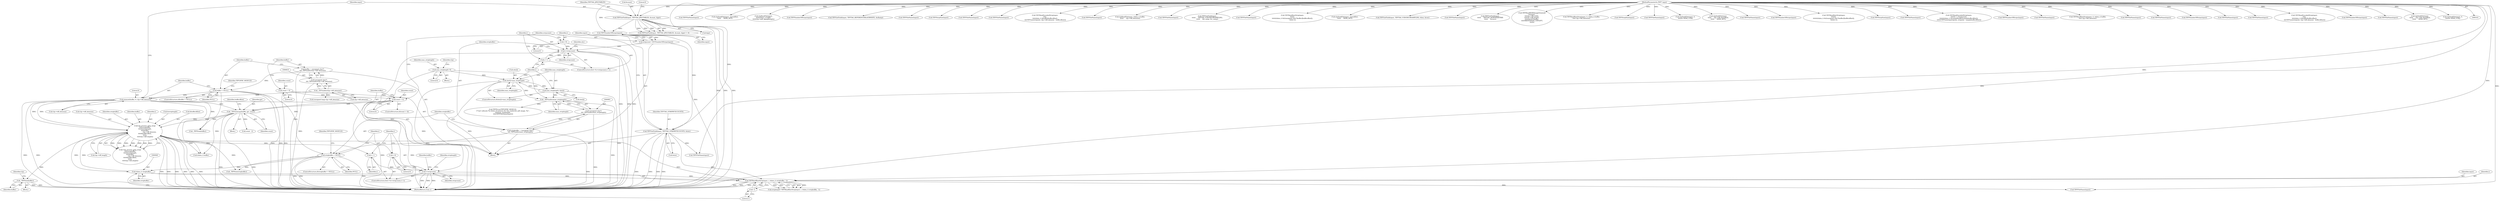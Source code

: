 digraph "0_libtiff_83a4b92815ea04969d494416eaae3d4c6b338e4a#diff-c8b4b355f9b5c06d585b23138e1c185f_4@API" {
"1000968" [label="(Call,_TIFFfree(buffer))"];
"1000946" [label="(Call,t2p_process_jpeg_strip(\n \t\t\t\t\tstripbuffer, \n \t\t\t\t\t&striplength, \n\t\t\t\t\tbuffer,\n                    t2p->tiff_datasize,\n \t\t\t\t\t&bufferoffset, \n \t\t\t\t\ti, \n \t\t\t\t\tt2p->tiff_length))"];
"1000939" [label="(Call,(tdata_t) stripbuffer)"];
"1000905" [label="(Call,stripbuffer==NULL)"];
"1000898" [label="(Call,stripbuffer = (unsigned char*)\n\t\t\t\t_TIFFmalloc(max_striplength))"];
"1000900" [label="(Call,(unsigned char*)\n\t\t\t\t_TIFFmalloc(max_striplength))"];
"1000902" [label="(Call,_TIFFmalloc(max_striplength))"];
"1000185" [label="(Call,max_striplength=0)"];
"1000888" [label="(Call,sbc[i]>max_striplength)"];
"1000893" [label="(Call,max_striplength=sbc[i])"];
"1000816" [label="(Call,buffer==NULL)"];
"1000807" [label="(Call,buffer = (unsigned char*)\n\t\t\t\t_TIFFmalloc(t2p->tiff_datasize))"];
"1000809" [label="(Call,(unsigned char*)\n\t\t\t\t_TIFFmalloc(t2p->tiff_datasize))"];
"1000811" [label="(Call,_TIFFmalloc(t2p->tiff_datasize))"];
"1000837" [label="(Call,memset(buffer, 0, t2p->tiff_datasize))"];
"1000859" [label="(Call,_TIFFmemcpy(buffer, jpt, count))"];
"1000855" [label="(Call,count > 4)"];
"1000804" [label="(Call,count = 0)"];
"1000936" [label="(Call,TIFFReadRawStrip(input, i, (tdata_t) stripbuffer, -1))"];
"1000872" [label="(Call,TIFFGetField(input, TIFFTAG_STRIPBYTECOUNTS, &sbc))"];
"1000870" [label="(Call,TIFFNumberOfStrips(input))"];
"1000845" [label="(Call,TIFFGetField(input, TIFFTAG_JPEGTABLES, &count, &jpt))"];
"1000105" [label="(MethodParameterIn,TIFF* input)"];
"1000928" [label="(Call,i<stripcount)"];
"1000925" [label="(Call,i=0)"];
"1000931" [label="(Call,i++)"];
"1000881" [label="(Call,i<stripcount)"];
"1000884" [label="(Call,i++)"];
"1000878" [label="(Call,i=0)"];
"1000868" [label="(Call,stripcount=TIFFNumberOfStrips(input))"];
"1000942" [label="(Call,-1)"];
"1000960" [label="(Block,)"];
"1000868" [label="(Call,stripcount=TIFFNumberOfStrips(input))"];
"1000890" [label="(Identifier,sbc)"];
"1000939" [label="(Call,(tdata_t) stripbuffer)"];
"1000845" [label="(Call,TIFFGetField(input, TIFFTAG_JPEGTABLES, &count, &jpt))"];
"1001159" [label="(Call,TIFFFileName(input))"];
"1000913" [label="(Call,TIFFFileName(input))"];
"1000909" [label="(Call,TIFFError(TIFF2PDF_MODULE, \n\t\"Can't allocate %u bytes of memory for t2p_readwrite_pdf_image, %s\", \n\t\t\t\t\tmax_striplength, \n\t\t\t\t\tTIFFFileName(input)))"];
"1000864" [label="(Identifier,bufferoffset)"];
"1000477" [label="(Call,t2pSeekFile(input, inputoffset,\n\t\t\t\t\t\t     SEEK_SET))"];
"1000464" [label="(Call,t2pReadFile(input,\n\t\t\t\t\t\t(tdata_t) buffer,\n\t\t\t\t\t\tt2p->pdf_ojpegiflength))"];
"1000848" [label="(Call,&count)"];
"1000873" [label="(Identifier,input)"];
"1000898" [label="(Call,stripbuffer = (unsigned char*)\n\t\t\t\t_TIFFmalloc(max_striplength))"];
"1000884" [label="(Call,i++)"];
"1000946" [label="(Call,t2p_process_jpeg_strip(\n \t\t\t\t\tstripbuffer, \n \t\t\t\t\t&striplength, \n\t\t\t\t\tbuffer,\n                    t2p->tiff_datasize,\n \t\t\t\t\t&bufferoffset, \n \t\t\t\t\ti, \n \t\t\t\t\tt2p->tiff_length))"];
"1000191" [label="(Identifier,t2p)"];
"1000838" [label="(Identifier,buffer)"];
"1000957" [label="(Call,t2p->tiff_length)"];
"1000956" [label="(Identifier,i)"];
"1000943" [label="(Literal,1)"];
"1000694" [label="(Call,TIFFNumberOfStrips(input))"];
"1000187" [label="(Literal,0)"];
"1000899" [label="(Identifier,stripbuffer)"];
"1000895" [label="(Call,sbc[i])"];
"1000839" [label="(Literal,0)"];
"1000928" [label="(Call,i<stripcount)"];
"1000852" [label="(Literal,0)"];
"1000945" [label="(Call,!t2p_process_jpeg_strip(\n \t\t\t\t\tstripbuffer, \n \t\t\t\t\t&striplength, \n\t\t\t\t\tbuffer,\n                    t2p->tiff_datasize,\n \t\t\t\t\t&bufferoffset, \n \t\t\t\t\ti, \n \t\t\t\t\tt2p->tiff_length))"];
"1001719" [label="(Call,TIFFGetField(input, TIFFTAG_REFERENCEBLACKWHITE, &xfloatp))"];
"1000815" [label="(ControlStructure,if(buffer==NULL))"];
"1000894" [label="(Identifier,max_striplength)"];
"1000926" [label="(Identifier,i)"];
"1000948" [label="(Call,&striplength)"];
"1000871" [label="(Identifier,input)"];
"1001093" [label="(Call,TIFFFileName(input))"];
"1000927" [label="(Literal,0)"];
"1000906" [label="(Identifier,stripbuffer)"];
"1000846" [label="(Identifier,input)"];
"1000804" [label="(Call,count = 0)"];
"1000806" [label="(Literal,0)"];
"1000882" [label="(Identifier,i)"];
"1000900" [label="(Call,(unsigned char*)\n\t\t\t\t_TIFFmalloc(max_striplength))"];
"1000887" [label="(ControlStructure,if(sbc[i]>max_striplength))"];
"1000855" [label="(Call,count > 4)"];
"1000968" [label="(Call,_TIFFfree(buffer))"];
"1000954" [label="(Call,&bufferoffset)"];
"1000893" [label="(Call,max_striplength=sbc[i])"];
"1000809" [label="(Call,(unsigned char*)\n\t\t\t\t_TIFFmalloc(t2p->tiff_datasize))"];
"1001118" [label="(Call,TIFFStripSize(input))"];
"1000902" [label="(Call,_TIFFmalloc(max_striplength))"];
"1000934" [label="(Call,striplength=TIFFReadRawStrip(input, i, (tdata_t) stripbuffer, -1))"];
"1001263" [label="(Call,TIFFFileName(input))"];
"1000634" [label="(Call,TIFFFileName(input))"];
"1000995" [label="(Call,_TIFFfree(stripbuffer))"];
"1000883" [label="(Identifier,stripcount)"];
"1001067" [label="(Call,TIFFReadEncodedStrip(input, \n\t\t\t\ti, \n\t\t\t\t(tdata_t) &buffer[bufferoffset], \n\t\t\t\tTIFFmin(stripsize, t2p->tiff_datasize - bufferoffset)))"];
"1000816" [label="(Call,buffer==NULL)"];
"1000915" [label="(Call,_TIFFfree(buffer))"];
"1001566" [label="(Call,TIFFFileName(input))"];
"1000874" [label="(Identifier,TIFFTAG_STRIPBYTECOUNTS)"];
"1000422" [label="(Call,t2pReadFile(input, (tdata_t) buffer,\n\t\t\t\t\t\t     t2p->tiff_datasize))"];
"1000878" [label="(Call,i=0)"];
"1000904" [label="(ControlStructure,if(stripbuffer==NULL))"];
"1000231" [label="(Call,TIFFFileName(input))"];
"1000481" [label="(Call,TIFFGetField(input,\n\t\t\t\t\t\t     TIFFTAG_YCBCRSUBSAMPLING,\n\t\t\t\t\t\t     &h_samp, &v_samp))"];
"1001424" [label="(Call,TIFFFileName(input))"];
"1000951" [label="(Call,t2p->tiff_datasize)"];
"1000964" [label="(Call,TIFFFileName(input))"];
"1000972" [label="(Identifier,t2p)"];
"1000869" [label="(Identifier,stripcount)"];
"1000881" [label="(Call,i<stripcount)"];
"1000731" [label="(Call,TIFFReadRawStrip(input, \n\t\t\t\t\t\ti, \n\t\t\t\t\t\t(tdata_t) &(((unsigned char*)buffer)[bufferoffset]), \n\t\t\t\t\t\t-1))"];
"1000430" [label="(Call,t2pSeekFile(input, inputoffset,\n\t\t\t\t\t\t     SEEK_SET))"];
"1001945" [label="(MethodReturn,tsize_t)"];
"1000947" [label="(Identifier,stripbuffer)"];
"1000105" [label="(MethodParameterIn,TIFF* input)"];
"1000808" [label="(Identifier,buffer)"];
"1001694" [label="(Call,TIFFGetField(input, TIFFTAG_YCBCRSUBSAMPLING, &hor, &ver))"];
"1000932" [label="(Identifier,i)"];
"1000664" [label="(Call,TIFFFileName(input))"];
"1000807" [label="(Call,buffer = (unsigned char*)\n\t\t\t\t_TIFFmalloc(t2p->tiff_datasize))"];
"1000529" [label="(Call,TIFFGetField(input,\n\t\t\t\t\t\t     TIFFTAG_ROWSPERSTRIP,\n\t\t\t\t\t\t     &rows))"];
"1000859" [label="(Call,_TIFFmemcpy(buffer, jpt, count))"];
"1000856" [label="(Identifier,count)"];
"1000888" [label="(Call,sbc[i]>max_striplength)"];
"1000969" [label="(Identifier,buffer)"];
"1000950" [label="(Identifier,buffer)"];
"1001549" [label="(Call,TIFFReadRGBAImageOriented(\n\t\t\t\tinput, \n\t\t\t\tt2p->tiff_width, \n\t\t\t\tt2p->tiff_length, \n\t\t\t\t(uint32*)buffer, \n\t\t\t\tORIENTATION_TOPLEFT,\n\t\t\t\t0))"];
"1000823" [label="(Call,(unsigned long) t2p->tiff_datasize)"];
"1000854" [label="(ControlStructure,if(count > 4))"];
"1000877" [label="(ControlStructure,for(i=0;i<stripcount;i++))"];
"1000240" [label="(Call,TIFFReadRawStrip(input, 0, (tdata_t) buffer,\n\t\t\t\t\t t2p->tiff_datasize))"];
"1000840" [label="(Call,t2p->tiff_datasize)"];
"1000929" [label="(Identifier,i)"];
"1000847" [label="(Identifier,TIFFTAG_JPEGTABLES)"];
"1000186" [label="(Identifier,max_striplength)"];
"1000818" [label="(Identifier,NULL)"];
"1001049" [label="(Call,TIFFStripSize(input))"];
"1000991" [label="(Call,(tdata_t) buffer)"];
"1001531" [label="(Call,TIFFFileName(input))"];
"1000942" [label="(Call,-1)"];
"1000872" [label="(Call,TIFFGetField(input, TIFFTAG_STRIPBYTECOUNTS, &sbc))"];
"1000905" [label="(Call,stripbuffer==NULL)"];
"1000107" [label="(Block,)"];
"1000185" [label="(Call,max_striplength=0)"];
"1000979" [label="(Identifier,buffer)"];
"1000862" [label="(Identifier,count)"];
"1000907" [label="(Identifier,NULL)"];
"1000885" [label="(Identifier,i)"];
"1000935" [label="(Identifier,striplength)"];
"1000860" [label="(Identifier,buffer)"];
"1000844" [label="(Call,TIFFGetField(input, TIFFTAG_JPEGTABLES, &count, &jpt) != 0)"];
"1000937" [label="(Identifier,input)"];
"1000452" [label="(Call,t2pSeekFile(input, 0,\n\t\t\t\t\t\t\t\t SEEK_CUR))"];
"1000837" [label="(Call,memset(buffer, 0, t2p->tiff_datasize))"];
"1000456" [label="(Call,t2pSeekFile(input,\n\t\t\t\t\t\t     t2p->tiff_dataoffset,\n\t\t\t\t\t\t     SEEK_SET))"];
"1000828" [label="(Call,TIFFFileName(input))"];
"1000563" [label="(Call,TIFFNumberOfStrips(input))"];
"1000930" [label="(Identifier,stripcount)"];
"1000850" [label="(Call,&jpt)"];
"1000600" [label="(Call,TIFFReadRawStrip(input, \n\t\t\t\t\t\t\ti, \n\t\t\t\t\t\t\t(tdata_t) &(((unsigned char*)buffer)[bufferoffset]), \n\t\t\t\t\t\t\t-1))"];
"1000858" [label="(Block,)"];
"1001329" [label="(Call,TIFFStripSize(input))"];
"1000931" [label="(Call,i++)"];
"1000303" [label="(Call,TIFFFileName(input))"];
"1000938" [label="(Identifier,i)"];
"1000925" [label="(Call,i=0)"];
"1001231" [label="(Call,TIFFReadEncodedStrip(input, \n\t\t\t\t\t\t\ti + j*stripcount, \n\t\t\t\t\t\t\t(tdata_t) &(samplebuffer[samplebufferoffset]), \n\t\t\t\t\t\t\tTIFFmin(sepstripsize, stripsize - samplebufferoffset)))"];
"1001122" [label="(Call,TIFFNumberOfStrips(input))"];
"1000865" [label="(Call,count - 2)"];
"1000880" [label="(Literal,0)"];
"1000821" [label="(Identifier,TIFF2PDF_MODULE)"];
"1000802" [label="(Block,)"];
"1000910" [label="(Identifier,TIFF2PDF_MODULE)"];
"1000388" [label="(Call,TIFFFileName(input))"];
"1000318" [label="(Call,TIFFReadRawStrip(input, 0, (tdata_t) buffer,\n\t\t\t\t\t t2p->tiff_datasize))"];
"1000903" [label="(Identifier,max_striplength)"];
"1001373" [label="(Call,TIFFFileName(input))"];
"1000857" [label="(Literal,4)"];
"1000936" [label="(Call,TIFFReadRawStrip(input, i, (tdata_t) stripbuffer, -1))"];
"1001032" [label="(Call,TIFFFileName(input))"];
"1001333" [label="(Call,TIFFNumberOfStrips(input))"];
"1001741" [label="(Call,TIFFFileName(input))"];
"1000812" [label="(Call,t2p->tiff_datasize)"];
"1001312" [label="(Call,TIFFFileName(input))"];
"1000817" [label="(Identifier,buffer)"];
"1000805" [label="(Identifier,count)"];
"1001347" [label="(Call,TIFFReadEncodedStrip(input, \n\t\t\t\ti, \n\t\t\t\t(tdata_t) &buffer[bufferoffset], \n\t\t\t\tTIFFmin(stripsize, t2p->tiff_datasize - bufferoffset)))"];
"1000941" [label="(Identifier,stripbuffer)"];
"1000889" [label="(Call,sbc[i])"];
"1001053" [label="(Call,TIFFNumberOfStrips(input))"];
"1000924" [label="(ControlStructure,for(i=0;i<stripcount;i++))"];
"1000811" [label="(Call,_TIFFmalloc(t2p->tiff_datasize))"];
"1000875" [label="(Call,&sbc)"];
"1000861" [label="(Identifier,jpt)"];
"1001193" [label="(Call,TIFFFileName(input))"];
"1000416" [label="(Call,t2pSeekFile(input,\n\t\t\t\t\t\t     t2p->tiff_dataoffset,\n\t\t\t\t\t\t     SEEK_SET))"];
"1000412" [label="(Call,t2pSeekFile(input, 0,\n\t\t\t\t\t\t\t\t SEEK_CUR))"];
"1000892" [label="(Identifier,max_striplength)"];
"1000879" [label="(Identifier,i)"];
"1000870" [label="(Call,TIFFNumberOfStrips(input))"];
"1000968" -> "1000960"  [label="AST: "];
"1000968" -> "1000969"  [label="CFG: "];
"1000969" -> "1000968"  [label="AST: "];
"1000972" -> "1000968"  [label="CFG: "];
"1000968" -> "1001945"  [label="DDG: "];
"1000968" -> "1001945"  [label="DDG: "];
"1000946" -> "1000968"  [label="DDG: "];
"1000946" -> "1000945"  [label="AST: "];
"1000946" -> "1000957"  [label="CFG: "];
"1000947" -> "1000946"  [label="AST: "];
"1000948" -> "1000946"  [label="AST: "];
"1000950" -> "1000946"  [label="AST: "];
"1000951" -> "1000946"  [label="AST: "];
"1000954" -> "1000946"  [label="AST: "];
"1000956" -> "1000946"  [label="AST: "];
"1000957" -> "1000946"  [label="AST: "];
"1000945" -> "1000946"  [label="CFG: "];
"1000946" -> "1001945"  [label="DDG: "];
"1000946" -> "1001945"  [label="DDG: "];
"1000946" -> "1001945"  [label="DDG: "];
"1000946" -> "1001945"  [label="DDG: "];
"1000946" -> "1001945"  [label="DDG: "];
"1000946" -> "1001945"  [label="DDG: "];
"1000946" -> "1000931"  [label="DDG: "];
"1000946" -> "1000939"  [label="DDG: "];
"1000946" -> "1000945"  [label="DDG: "];
"1000946" -> "1000945"  [label="DDG: "];
"1000946" -> "1000945"  [label="DDG: "];
"1000946" -> "1000945"  [label="DDG: "];
"1000946" -> "1000945"  [label="DDG: "];
"1000946" -> "1000945"  [label="DDG: "];
"1000946" -> "1000945"  [label="DDG: "];
"1000939" -> "1000946"  [label="DDG: "];
"1000837" -> "1000946"  [label="DDG: "];
"1000837" -> "1000946"  [label="DDG: "];
"1000859" -> "1000946"  [label="DDG: "];
"1000936" -> "1000946"  [label="DDG: "];
"1000946" -> "1000991"  [label="DDG: "];
"1000946" -> "1000995"  [label="DDG: "];
"1000939" -> "1000936"  [label="AST: "];
"1000939" -> "1000941"  [label="CFG: "];
"1000940" -> "1000939"  [label="AST: "];
"1000941" -> "1000939"  [label="AST: "];
"1000943" -> "1000939"  [label="CFG: "];
"1000939" -> "1000936"  [label="DDG: "];
"1000905" -> "1000939"  [label="DDG: "];
"1000905" -> "1000904"  [label="AST: "];
"1000905" -> "1000907"  [label="CFG: "];
"1000906" -> "1000905"  [label="AST: "];
"1000907" -> "1000905"  [label="AST: "];
"1000910" -> "1000905"  [label="CFG: "];
"1000926" -> "1000905"  [label="CFG: "];
"1000905" -> "1001945"  [label="DDG: "];
"1000905" -> "1001945"  [label="DDG: "];
"1000905" -> "1001945"  [label="DDG: "];
"1000898" -> "1000905"  [label="DDG: "];
"1000816" -> "1000905"  [label="DDG: "];
"1000905" -> "1000995"  [label="DDG: "];
"1000898" -> "1000802"  [label="AST: "];
"1000898" -> "1000900"  [label="CFG: "];
"1000899" -> "1000898"  [label="AST: "];
"1000900" -> "1000898"  [label="AST: "];
"1000906" -> "1000898"  [label="CFG: "];
"1000898" -> "1001945"  [label="DDG: "];
"1000900" -> "1000898"  [label="DDG: "];
"1000900" -> "1000902"  [label="CFG: "];
"1000901" -> "1000900"  [label="AST: "];
"1000902" -> "1000900"  [label="AST: "];
"1000900" -> "1001945"  [label="DDG: "];
"1000902" -> "1000900"  [label="DDG: "];
"1000902" -> "1000903"  [label="CFG: "];
"1000903" -> "1000902"  [label="AST: "];
"1000902" -> "1001945"  [label="DDG: "];
"1000185" -> "1000902"  [label="DDG: "];
"1000888" -> "1000902"  [label="DDG: "];
"1000893" -> "1000902"  [label="DDG: "];
"1000902" -> "1000909"  [label="DDG: "];
"1000185" -> "1000107"  [label="AST: "];
"1000185" -> "1000187"  [label="CFG: "];
"1000186" -> "1000185"  [label="AST: "];
"1000187" -> "1000185"  [label="AST: "];
"1000191" -> "1000185"  [label="CFG: "];
"1000185" -> "1001945"  [label="DDG: "];
"1000185" -> "1000888"  [label="DDG: "];
"1000888" -> "1000887"  [label="AST: "];
"1000888" -> "1000892"  [label="CFG: "];
"1000889" -> "1000888"  [label="AST: "];
"1000892" -> "1000888"  [label="AST: "];
"1000894" -> "1000888"  [label="CFG: "];
"1000885" -> "1000888"  [label="CFG: "];
"1000888" -> "1001945"  [label="DDG: "];
"1000888" -> "1001945"  [label="DDG: "];
"1000893" -> "1000888"  [label="DDG: "];
"1000888" -> "1000893"  [label="DDG: "];
"1000893" -> "1000887"  [label="AST: "];
"1000893" -> "1000895"  [label="CFG: "];
"1000894" -> "1000893"  [label="AST: "];
"1000895" -> "1000893"  [label="AST: "];
"1000885" -> "1000893"  [label="CFG: "];
"1000893" -> "1001945"  [label="DDG: "];
"1000816" -> "1000815"  [label="AST: "];
"1000816" -> "1000818"  [label="CFG: "];
"1000817" -> "1000816"  [label="AST: "];
"1000818" -> "1000816"  [label="AST: "];
"1000821" -> "1000816"  [label="CFG: "];
"1000838" -> "1000816"  [label="CFG: "];
"1000816" -> "1001945"  [label="DDG: "];
"1000816" -> "1001945"  [label="DDG: "];
"1000816" -> "1001945"  [label="DDG: "];
"1000807" -> "1000816"  [label="DDG: "];
"1000816" -> "1000837"  [label="DDG: "];
"1000807" -> "1000802"  [label="AST: "];
"1000807" -> "1000809"  [label="CFG: "];
"1000808" -> "1000807"  [label="AST: "];
"1000809" -> "1000807"  [label="AST: "];
"1000817" -> "1000807"  [label="CFG: "];
"1000807" -> "1001945"  [label="DDG: "];
"1000809" -> "1000807"  [label="DDG: "];
"1000809" -> "1000811"  [label="CFG: "];
"1000810" -> "1000809"  [label="AST: "];
"1000811" -> "1000809"  [label="AST: "];
"1000809" -> "1001945"  [label="DDG: "];
"1000811" -> "1000809"  [label="DDG: "];
"1000811" -> "1000812"  [label="CFG: "];
"1000812" -> "1000811"  [label="AST: "];
"1000811" -> "1000823"  [label="DDG: "];
"1000811" -> "1000837"  [label="DDG: "];
"1000837" -> "1000802"  [label="AST: "];
"1000837" -> "1000840"  [label="CFG: "];
"1000838" -> "1000837"  [label="AST: "];
"1000839" -> "1000837"  [label="AST: "];
"1000840" -> "1000837"  [label="AST: "];
"1000846" -> "1000837"  [label="CFG: "];
"1000837" -> "1001945"  [label="DDG: "];
"1000837" -> "1001945"  [label="DDG: "];
"1000837" -> "1000859"  [label="DDG: "];
"1000837" -> "1000915"  [label="DDG: "];
"1000837" -> "1000991"  [label="DDG: "];
"1000859" -> "1000858"  [label="AST: "];
"1000859" -> "1000862"  [label="CFG: "];
"1000860" -> "1000859"  [label="AST: "];
"1000861" -> "1000859"  [label="AST: "];
"1000862" -> "1000859"  [label="AST: "];
"1000864" -> "1000859"  [label="CFG: "];
"1000859" -> "1001945"  [label="DDG: "];
"1000859" -> "1001945"  [label="DDG: "];
"1000855" -> "1000859"  [label="DDG: "];
"1000859" -> "1000865"  [label="DDG: "];
"1000859" -> "1000915"  [label="DDG: "];
"1000859" -> "1000991"  [label="DDG: "];
"1000855" -> "1000854"  [label="AST: "];
"1000855" -> "1000857"  [label="CFG: "];
"1000856" -> "1000855"  [label="AST: "];
"1000857" -> "1000855"  [label="AST: "];
"1000860" -> "1000855"  [label="CFG: "];
"1000869" -> "1000855"  [label="CFG: "];
"1000855" -> "1001945"  [label="DDG: "];
"1000855" -> "1001945"  [label="DDG: "];
"1000804" -> "1000855"  [label="DDG: "];
"1000804" -> "1000802"  [label="AST: "];
"1000804" -> "1000806"  [label="CFG: "];
"1000805" -> "1000804"  [label="AST: "];
"1000806" -> "1000804"  [label="AST: "];
"1000808" -> "1000804"  [label="CFG: "];
"1000804" -> "1001945"  [label="DDG: "];
"1000936" -> "1000934"  [label="AST: "];
"1000936" -> "1000942"  [label="CFG: "];
"1000937" -> "1000936"  [label="AST: "];
"1000938" -> "1000936"  [label="AST: "];
"1000942" -> "1000936"  [label="AST: "];
"1000934" -> "1000936"  [label="CFG: "];
"1000936" -> "1001945"  [label="DDG: "];
"1000936" -> "1001945"  [label="DDG: "];
"1000936" -> "1001945"  [label="DDG: "];
"1000936" -> "1000934"  [label="DDG: "];
"1000936" -> "1000934"  [label="DDG: "];
"1000936" -> "1000934"  [label="DDG: "];
"1000936" -> "1000934"  [label="DDG: "];
"1000872" -> "1000936"  [label="DDG: "];
"1000105" -> "1000936"  [label="DDG: "];
"1000928" -> "1000936"  [label="DDG: "];
"1000942" -> "1000936"  [label="DDG: "];
"1000936" -> "1000964"  [label="DDG: "];
"1000872" -> "1000802"  [label="AST: "];
"1000872" -> "1000875"  [label="CFG: "];
"1000873" -> "1000872"  [label="AST: "];
"1000874" -> "1000872"  [label="AST: "];
"1000875" -> "1000872"  [label="AST: "];
"1000879" -> "1000872"  [label="CFG: "];
"1000872" -> "1001945"  [label="DDG: "];
"1000872" -> "1001945"  [label="DDG: "];
"1000872" -> "1001945"  [label="DDG: "];
"1000872" -> "1001945"  [label="DDG: "];
"1000870" -> "1000872"  [label="DDG: "];
"1000105" -> "1000872"  [label="DDG: "];
"1000872" -> "1000913"  [label="DDG: "];
"1000870" -> "1000868"  [label="AST: "];
"1000870" -> "1000871"  [label="CFG: "];
"1000871" -> "1000870"  [label="AST: "];
"1000868" -> "1000870"  [label="CFG: "];
"1000870" -> "1000868"  [label="DDG: "];
"1000845" -> "1000870"  [label="DDG: "];
"1000105" -> "1000870"  [label="DDG: "];
"1000845" -> "1000844"  [label="AST: "];
"1000845" -> "1000850"  [label="CFG: "];
"1000846" -> "1000845"  [label="AST: "];
"1000847" -> "1000845"  [label="AST: "];
"1000848" -> "1000845"  [label="AST: "];
"1000850" -> "1000845"  [label="AST: "];
"1000852" -> "1000845"  [label="CFG: "];
"1000845" -> "1001945"  [label="DDG: "];
"1000845" -> "1001945"  [label="DDG: "];
"1000845" -> "1001945"  [label="DDG: "];
"1000845" -> "1000844"  [label="DDG: "];
"1000845" -> "1000844"  [label="DDG: "];
"1000845" -> "1000844"  [label="DDG: "];
"1000845" -> "1000844"  [label="DDG: "];
"1000105" -> "1000845"  [label="DDG: "];
"1000105" -> "1000103"  [label="AST: "];
"1000105" -> "1001945"  [label="DDG: "];
"1000105" -> "1000231"  [label="DDG: "];
"1000105" -> "1000240"  [label="DDG: "];
"1000105" -> "1000303"  [label="DDG: "];
"1000105" -> "1000318"  [label="DDG: "];
"1000105" -> "1000388"  [label="DDG: "];
"1000105" -> "1000412"  [label="DDG: "];
"1000105" -> "1000416"  [label="DDG: "];
"1000105" -> "1000422"  [label="DDG: "];
"1000105" -> "1000430"  [label="DDG: "];
"1000105" -> "1000452"  [label="DDG: "];
"1000105" -> "1000456"  [label="DDG: "];
"1000105" -> "1000464"  [label="DDG: "];
"1000105" -> "1000477"  [label="DDG: "];
"1000105" -> "1000481"  [label="DDG: "];
"1000105" -> "1000529"  [label="DDG: "];
"1000105" -> "1000563"  [label="DDG: "];
"1000105" -> "1000600"  [label="DDG: "];
"1000105" -> "1000634"  [label="DDG: "];
"1000105" -> "1000664"  [label="DDG: "];
"1000105" -> "1000694"  [label="DDG: "];
"1000105" -> "1000731"  [label="DDG: "];
"1000105" -> "1000828"  [label="DDG: "];
"1000105" -> "1000913"  [label="DDG: "];
"1000105" -> "1000964"  [label="DDG: "];
"1000105" -> "1001032"  [label="DDG: "];
"1000105" -> "1001049"  [label="DDG: "];
"1000105" -> "1001053"  [label="DDG: "];
"1000105" -> "1001067"  [label="DDG: "];
"1000105" -> "1001093"  [label="DDG: "];
"1000105" -> "1001118"  [label="DDG: "];
"1000105" -> "1001122"  [label="DDG: "];
"1000105" -> "1001159"  [label="DDG: "];
"1000105" -> "1001193"  [label="DDG: "];
"1000105" -> "1001231"  [label="DDG: "];
"1000105" -> "1001263"  [label="DDG: "];
"1000105" -> "1001312"  [label="DDG: "];
"1000105" -> "1001329"  [label="DDG: "];
"1000105" -> "1001333"  [label="DDG: "];
"1000105" -> "1001347"  [label="DDG: "];
"1000105" -> "1001373"  [label="DDG: "];
"1000105" -> "1001424"  [label="DDG: "];
"1000105" -> "1001531"  [label="DDG: "];
"1000105" -> "1001549"  [label="DDG: "];
"1000105" -> "1001566"  [label="DDG: "];
"1000105" -> "1001694"  [label="DDG: "];
"1000105" -> "1001719"  [label="DDG: "];
"1000105" -> "1001741"  [label="DDG: "];
"1000928" -> "1000924"  [label="AST: "];
"1000928" -> "1000930"  [label="CFG: "];
"1000929" -> "1000928"  [label="AST: "];
"1000930" -> "1000928"  [label="AST: "];
"1000935" -> "1000928"  [label="CFG: "];
"1000979" -> "1000928"  [label="CFG: "];
"1000928" -> "1001945"  [label="DDG: "];
"1000928" -> "1001945"  [label="DDG: "];
"1000928" -> "1001945"  [label="DDG: "];
"1000925" -> "1000928"  [label="DDG: "];
"1000931" -> "1000928"  [label="DDG: "];
"1000881" -> "1000928"  [label="DDG: "];
"1000925" -> "1000924"  [label="AST: "];
"1000925" -> "1000927"  [label="CFG: "];
"1000926" -> "1000925"  [label="AST: "];
"1000927" -> "1000925"  [label="AST: "];
"1000929" -> "1000925"  [label="CFG: "];
"1000931" -> "1000924"  [label="AST: "];
"1000931" -> "1000932"  [label="CFG: "];
"1000932" -> "1000931"  [label="AST: "];
"1000929" -> "1000931"  [label="CFG: "];
"1000881" -> "1000877"  [label="AST: "];
"1000881" -> "1000883"  [label="CFG: "];
"1000882" -> "1000881"  [label="AST: "];
"1000883" -> "1000881"  [label="AST: "];
"1000890" -> "1000881"  [label="CFG: "];
"1000899" -> "1000881"  [label="CFG: "];
"1000881" -> "1001945"  [label="DDG: "];
"1000881" -> "1001945"  [label="DDG: "];
"1000881" -> "1001945"  [label="DDG: "];
"1000884" -> "1000881"  [label="DDG: "];
"1000878" -> "1000881"  [label="DDG: "];
"1000868" -> "1000881"  [label="DDG: "];
"1000881" -> "1000884"  [label="DDG: "];
"1000884" -> "1000877"  [label="AST: "];
"1000884" -> "1000885"  [label="CFG: "];
"1000885" -> "1000884"  [label="AST: "];
"1000882" -> "1000884"  [label="CFG: "];
"1000878" -> "1000877"  [label="AST: "];
"1000878" -> "1000880"  [label="CFG: "];
"1000879" -> "1000878"  [label="AST: "];
"1000880" -> "1000878"  [label="AST: "];
"1000882" -> "1000878"  [label="CFG: "];
"1000868" -> "1000802"  [label="AST: "];
"1000869" -> "1000868"  [label="AST: "];
"1000873" -> "1000868"  [label="CFG: "];
"1000868" -> "1001945"  [label="DDG: "];
"1000942" -> "1000943"  [label="CFG: "];
"1000943" -> "1000942"  [label="AST: "];
}
